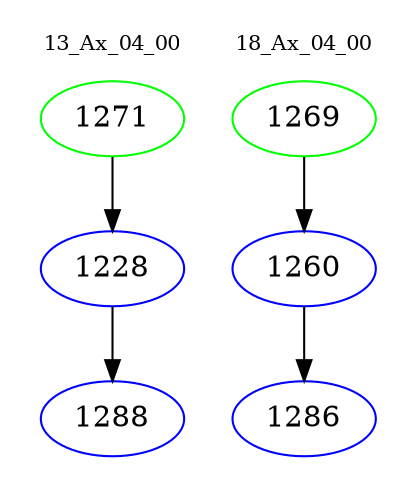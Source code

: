 digraph{
subgraph cluster_0 {
color = white
label = "13_Ax_04_00";
fontsize=10;
T0_1271 [label="1271", color="green"]
T0_1271 -> T0_1228 [color="black"]
T0_1228 [label="1228", color="blue"]
T0_1228 -> T0_1288 [color="black"]
T0_1288 [label="1288", color="blue"]
}
subgraph cluster_1 {
color = white
label = "18_Ax_04_00";
fontsize=10;
T1_1269 [label="1269", color="green"]
T1_1269 -> T1_1260 [color="black"]
T1_1260 [label="1260", color="blue"]
T1_1260 -> T1_1286 [color="black"]
T1_1286 [label="1286", color="blue"]
}
}
